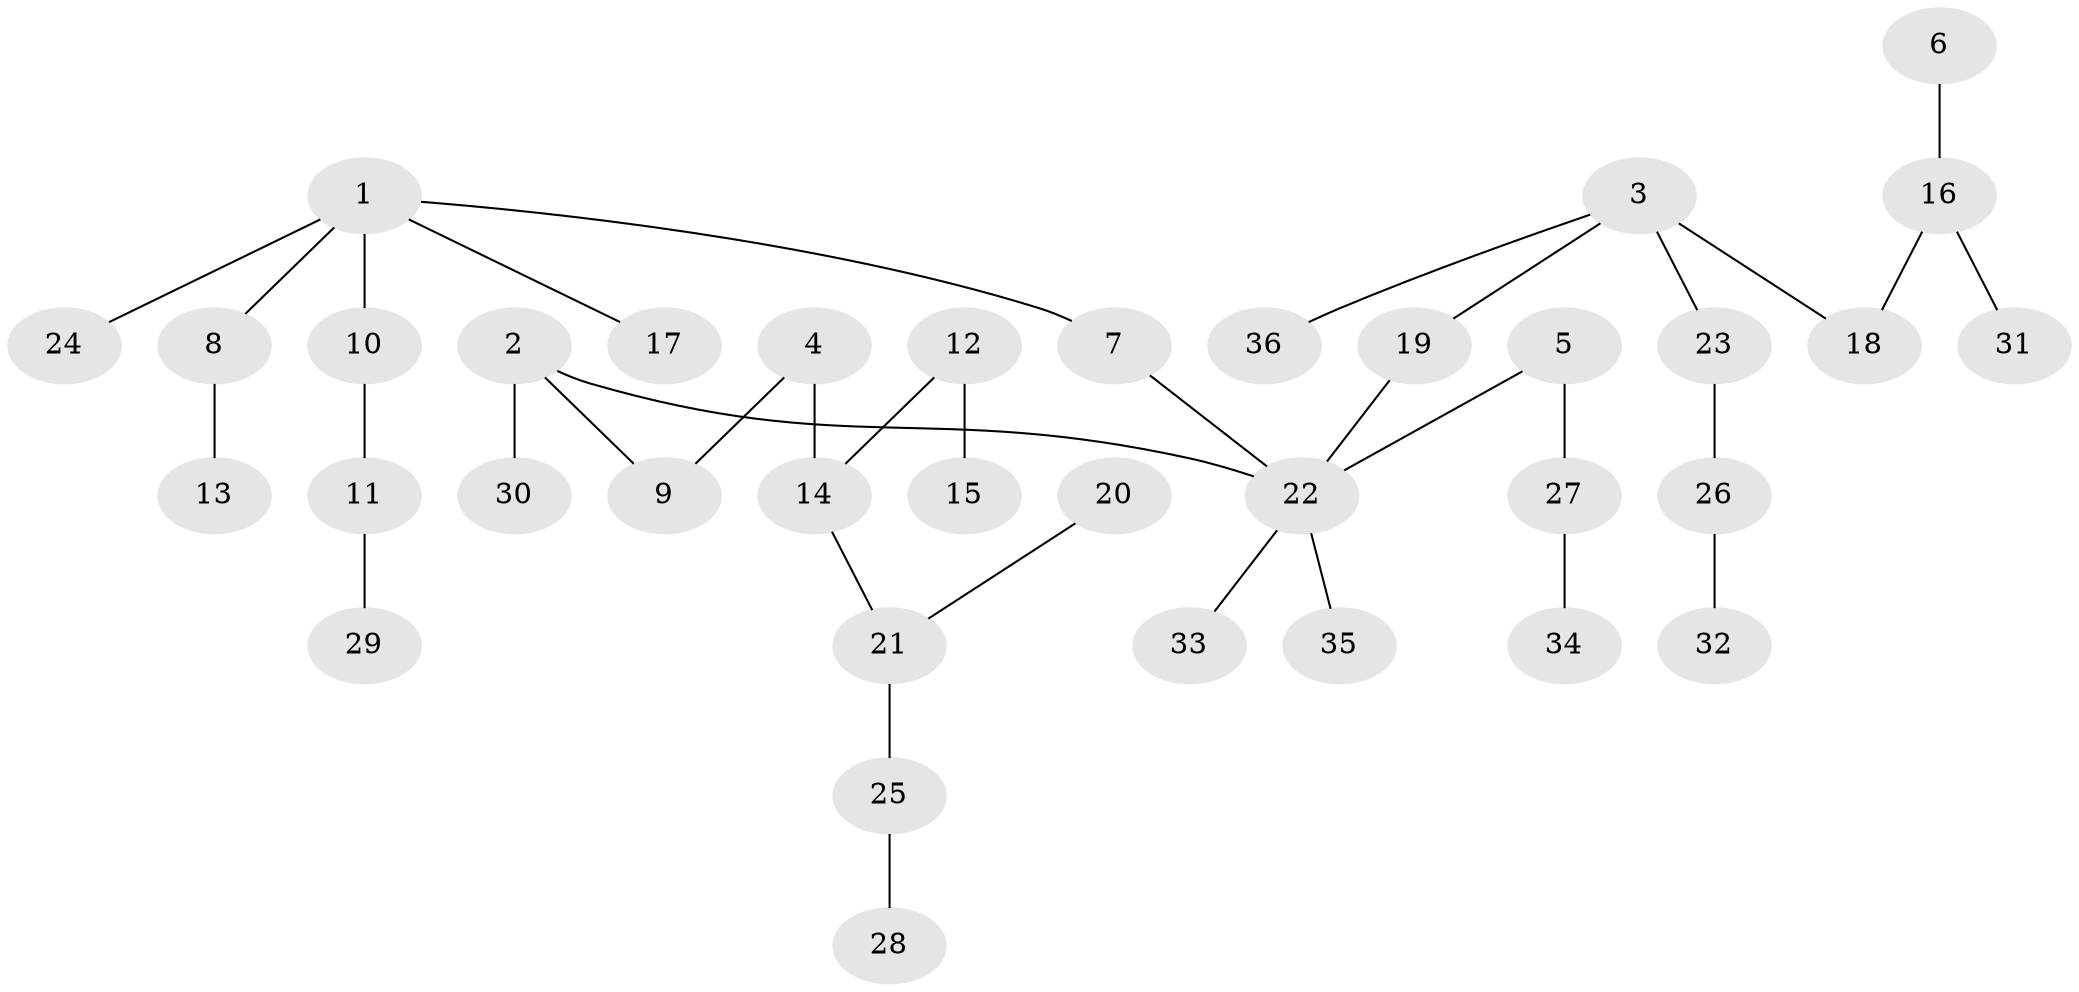 // original degree distribution, {8: 0.013888888888888888, 3: 0.20833333333333334, 2: 0.18055555555555555, 5: 0.027777777777777776, 4: 0.05555555555555555, 1: 0.5138888888888888}
// Generated by graph-tools (version 1.1) at 2025/02/03/09/25 03:02:24]
// undirected, 36 vertices, 35 edges
graph export_dot {
graph [start="1"]
  node [color=gray90,style=filled];
  1;
  2;
  3;
  4;
  5;
  6;
  7;
  8;
  9;
  10;
  11;
  12;
  13;
  14;
  15;
  16;
  17;
  18;
  19;
  20;
  21;
  22;
  23;
  24;
  25;
  26;
  27;
  28;
  29;
  30;
  31;
  32;
  33;
  34;
  35;
  36;
  1 -- 7 [weight=1.0];
  1 -- 8 [weight=1.0];
  1 -- 10 [weight=1.0];
  1 -- 17 [weight=1.0];
  1 -- 24 [weight=1.0];
  2 -- 9 [weight=1.0];
  2 -- 22 [weight=1.0];
  2 -- 30 [weight=1.0];
  3 -- 18 [weight=1.0];
  3 -- 19 [weight=1.0];
  3 -- 23 [weight=1.0];
  3 -- 36 [weight=1.0];
  4 -- 9 [weight=1.0];
  4 -- 14 [weight=1.0];
  5 -- 22 [weight=1.0];
  5 -- 27 [weight=1.0];
  6 -- 16 [weight=1.0];
  7 -- 22 [weight=1.0];
  8 -- 13 [weight=1.0];
  10 -- 11 [weight=1.0];
  11 -- 29 [weight=1.0];
  12 -- 14 [weight=1.0];
  12 -- 15 [weight=1.0];
  14 -- 21 [weight=1.0];
  16 -- 18 [weight=1.0];
  16 -- 31 [weight=1.0];
  19 -- 22 [weight=1.0];
  20 -- 21 [weight=1.0];
  21 -- 25 [weight=1.0];
  22 -- 33 [weight=1.0];
  22 -- 35 [weight=1.0];
  23 -- 26 [weight=1.0];
  25 -- 28 [weight=1.0];
  26 -- 32 [weight=1.0];
  27 -- 34 [weight=1.0];
}
